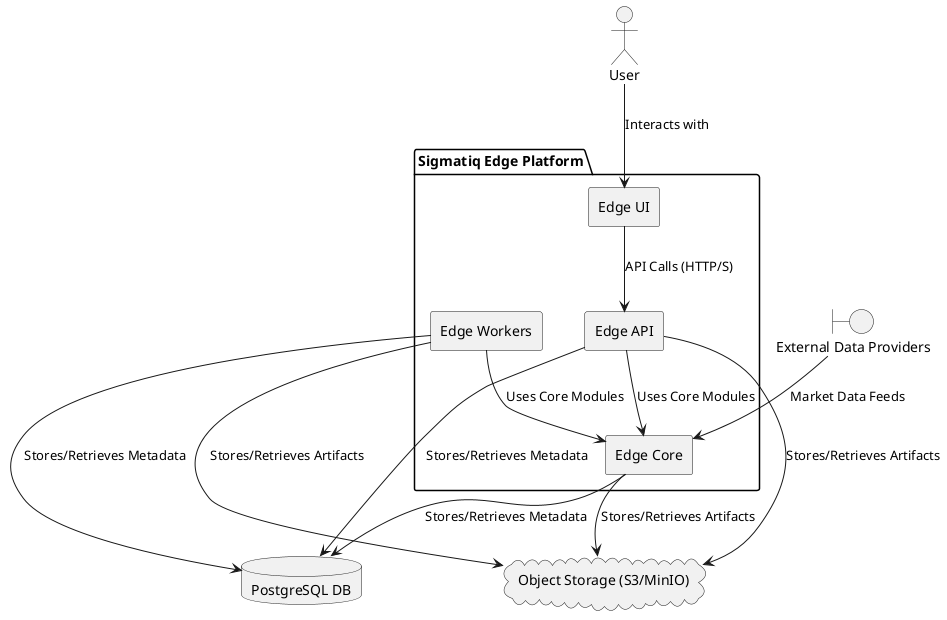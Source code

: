 @startuml
skinparam componentStyle rectangle

actor User
boundary "External Data Providers" as EDP
database "PostgreSQL DB" as DB
cloud "Object Storage (S3/MinIO)" as OS

package "Sigmatiq Edge Platform" {
  [Edge UI] as UI
  [Edge API] as API
  [Edge Workers] as Workers
  [Edge Core] as Core
}

User --> UI : Interacts with
UI --> API : API Calls (HTTP/S)

API --> Core : Uses Core Modules
Workers --> Core : Uses Core Modules
Core --> DB : Stores/Retrieves Metadata
Core --> OS : Stores/Retrieves Artifacts

EDP --> Core : Market Data Feeds

API --> DB : Stores/Retrieves Metadata
API --> OS : Stores/Retrieves Artifacts

Workers --> DB : Stores/Retrieves Metadata
Workers --> OS : Stores/Retrieves Artifacts

@enduml

@startuml
skinparam componentStyle rectangle

package "Edge Core" {
  [Indicators] as Indicators
  [Features] as Features
  [Data] as Data
  [CV] as CV
  [Models] as Models
  [Evaluation] as Evaluation
  [Backtest] as Backtest
  [Policies] as Policies
  [Live] as Live
  [Orchestration] as Orchestration
  [Registry] as Registry
  [Storage] as Storage
  [Common] as Common
}

Indicators ..> Common : Uses Types
Features ..> Indicators : Uses Registry
Features ..> Common : Uses Types
Data ..> Common : Uses Types
Data ..> Features : Uses Builder
CV ..> Common : Uses Types
Models ..> Common : Uses Types
Models ..> Features : Uses Select Features
Evaluation ..> Common : Uses Types
Backtest ..> Common : Uses Types
Backtest ..> Models : Uses Models
Backtest ..> CV : Uses Splits
Backtest ..> Policies : Uses Policies
Policies ..> Common : Uses Types
Live ..> Common : Uses Types
Live ..> Models : Uses Models
Live ..> Policies : Uses Policies
Orchestration ..> Common : Uses Types
Orchestration ..> Data : Triggers Dataset Builds
Orchestration ..> Models : Triggers Training
Orchestration ..> Backtest : Triggers Backtests
Registry ..> Common : Uses Types
Registry ..> Storage : Uses DB/Object Store
Storage ..> Common : Uses Types

@enduml
